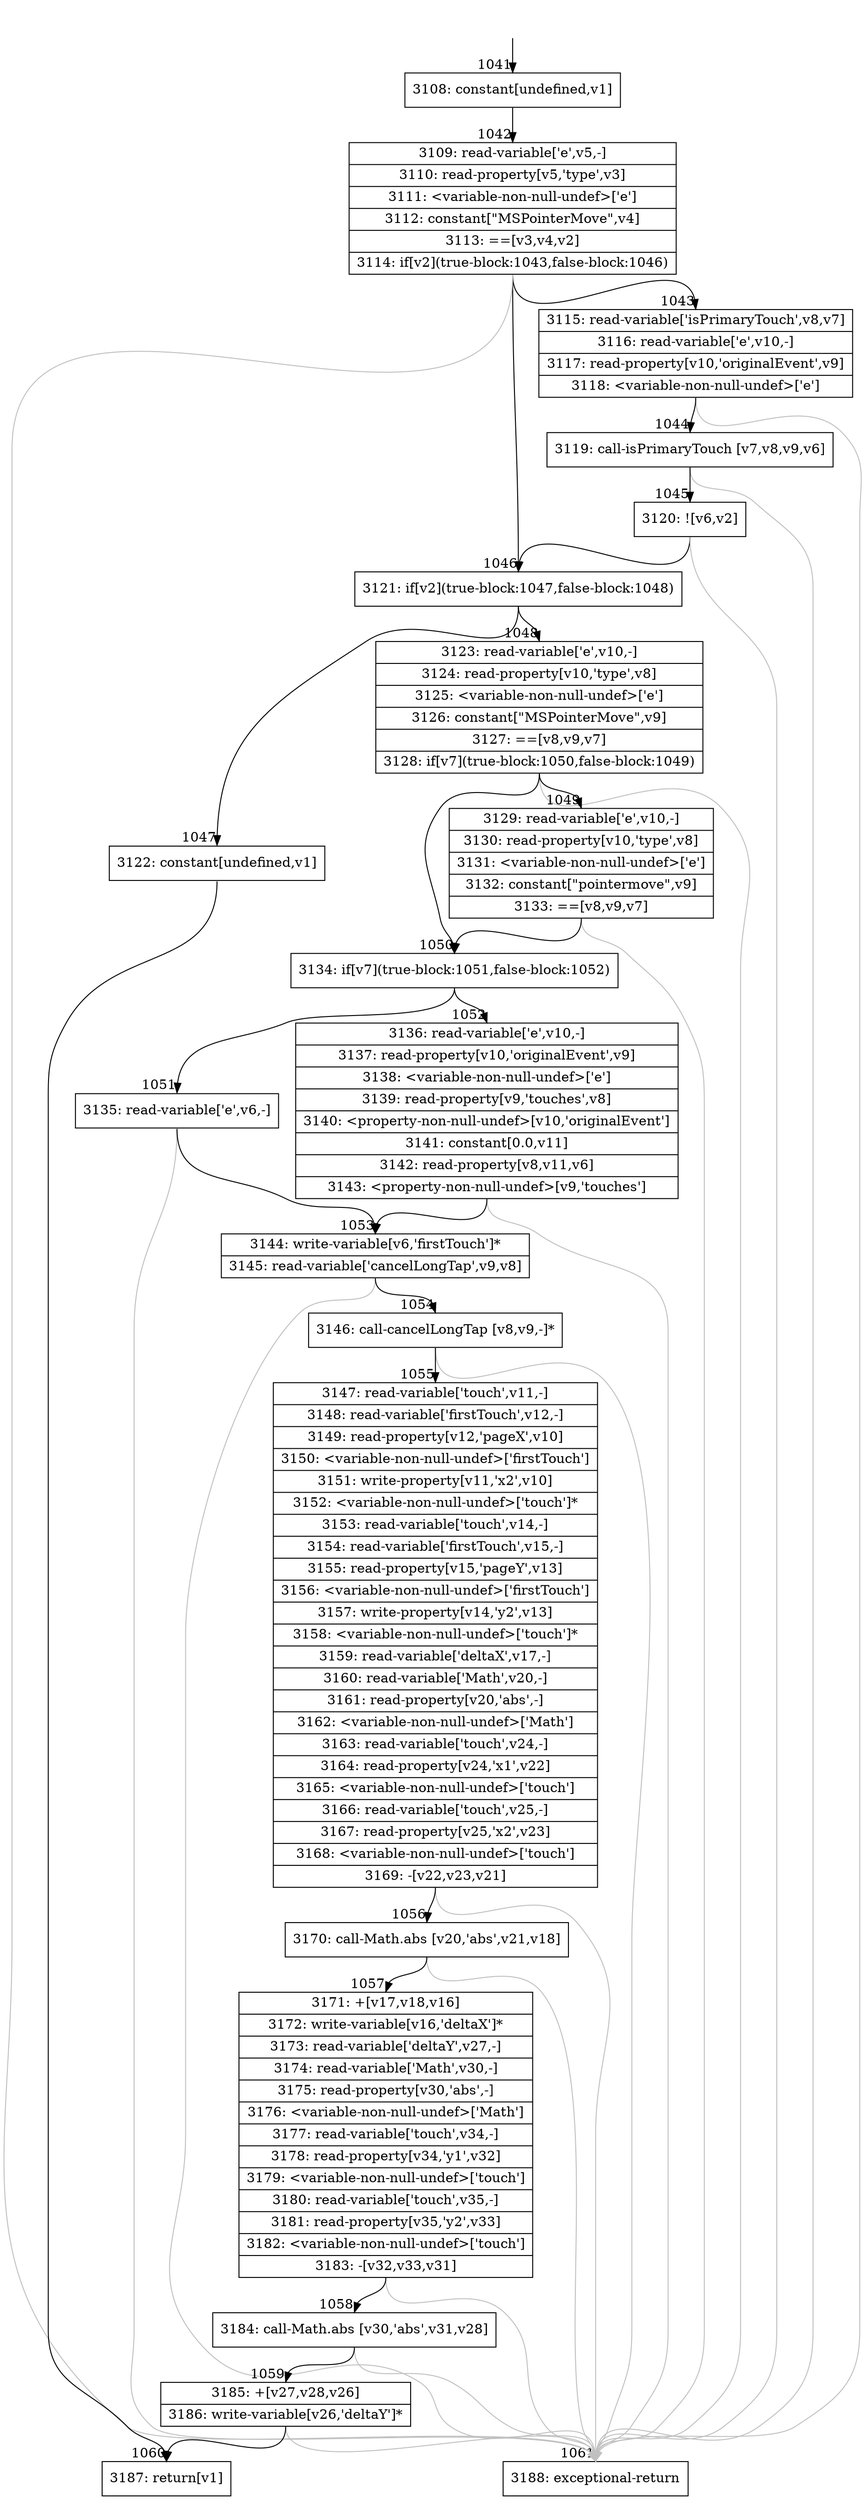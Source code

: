 digraph {
rankdir="TD"
BB_entry83[shape=none,label=""];
BB_entry83 -> BB1041 [tailport=s, headport=n, headlabel="    1041"]
BB1041 [shape=record label="{3108: constant[undefined,v1]}" ] 
BB1041 -> BB1042 [tailport=s, headport=n, headlabel="      1042"]
BB1042 [shape=record label="{3109: read-variable['e',v5,-]|3110: read-property[v5,'type',v3]|3111: \<variable-non-null-undef\>['e']|3112: constant[\"MSPointerMove\",v4]|3113: ==[v3,v4,v2]|3114: if[v2](true-block:1043,false-block:1046)}" ] 
BB1042 -> BB1046 [tailport=s, headport=n, headlabel="      1046"]
BB1042 -> BB1043 [tailport=s, headport=n, headlabel="      1043"]
BB1042 -> BB1061 [tailport=s, headport=n, color=gray, headlabel="      1061"]
BB1043 [shape=record label="{3115: read-variable['isPrimaryTouch',v8,v7]|3116: read-variable['e',v10,-]|3117: read-property[v10,'originalEvent',v9]|3118: \<variable-non-null-undef\>['e']}" ] 
BB1043 -> BB1044 [tailport=s, headport=n, headlabel="      1044"]
BB1043 -> BB1061 [tailport=s, headport=n, color=gray]
BB1044 [shape=record label="{3119: call-isPrimaryTouch [v7,v8,v9,v6]}" ] 
BB1044 -> BB1045 [tailport=s, headport=n, headlabel="      1045"]
BB1044 -> BB1061 [tailport=s, headport=n, color=gray]
BB1045 [shape=record label="{3120: ![v6,v2]}" ] 
BB1045 -> BB1046 [tailport=s, headport=n]
BB1045 -> BB1061 [tailport=s, headport=n, color=gray]
BB1046 [shape=record label="{3121: if[v2](true-block:1047,false-block:1048)}" ] 
BB1046 -> BB1047 [tailport=s, headport=n, headlabel="      1047"]
BB1046 -> BB1048 [tailport=s, headport=n, headlabel="      1048"]
BB1047 [shape=record label="{3122: constant[undefined,v1]}" ] 
BB1047 -> BB1060 [tailport=s, headport=n, headlabel="      1060"]
BB1048 [shape=record label="{3123: read-variable['e',v10,-]|3124: read-property[v10,'type',v8]|3125: \<variable-non-null-undef\>['e']|3126: constant[\"MSPointerMove\",v9]|3127: ==[v8,v9,v7]|3128: if[v7](true-block:1050,false-block:1049)}" ] 
BB1048 -> BB1050 [tailport=s, headport=n, headlabel="      1050"]
BB1048 -> BB1049 [tailport=s, headport=n, headlabel="      1049"]
BB1048 -> BB1061 [tailport=s, headport=n, color=gray]
BB1049 [shape=record label="{3129: read-variable['e',v10,-]|3130: read-property[v10,'type',v8]|3131: \<variable-non-null-undef\>['e']|3132: constant[\"pointermove\",v9]|3133: ==[v8,v9,v7]}" ] 
BB1049 -> BB1050 [tailport=s, headport=n]
BB1049 -> BB1061 [tailport=s, headport=n, color=gray]
BB1050 [shape=record label="{3134: if[v7](true-block:1051,false-block:1052)}" ] 
BB1050 -> BB1051 [tailport=s, headport=n, headlabel="      1051"]
BB1050 -> BB1052 [tailport=s, headport=n, headlabel="      1052"]
BB1051 [shape=record label="{3135: read-variable['e',v6,-]}" ] 
BB1051 -> BB1053 [tailport=s, headport=n, headlabel="      1053"]
BB1051 -> BB1061 [tailport=s, headport=n, color=gray]
BB1052 [shape=record label="{3136: read-variable['e',v10,-]|3137: read-property[v10,'originalEvent',v9]|3138: \<variable-non-null-undef\>['e']|3139: read-property[v9,'touches',v8]|3140: \<property-non-null-undef\>[v10,'originalEvent']|3141: constant[0.0,v11]|3142: read-property[v8,v11,v6]|3143: \<property-non-null-undef\>[v9,'touches']}" ] 
BB1052 -> BB1053 [tailport=s, headport=n]
BB1052 -> BB1061 [tailport=s, headport=n, color=gray]
BB1053 [shape=record label="{3144: write-variable[v6,'firstTouch']*|3145: read-variable['cancelLongTap',v9,v8]}" ] 
BB1053 -> BB1054 [tailport=s, headport=n, headlabel="      1054"]
BB1053 -> BB1061 [tailport=s, headport=n, color=gray]
BB1054 [shape=record label="{3146: call-cancelLongTap [v8,v9,-]*}" ] 
BB1054 -> BB1055 [tailport=s, headport=n, headlabel="      1055"]
BB1054 -> BB1061 [tailport=s, headport=n, color=gray]
BB1055 [shape=record label="{3147: read-variable['touch',v11,-]|3148: read-variable['firstTouch',v12,-]|3149: read-property[v12,'pageX',v10]|3150: \<variable-non-null-undef\>['firstTouch']|3151: write-property[v11,'x2',v10]|3152: \<variable-non-null-undef\>['touch']*|3153: read-variable['touch',v14,-]|3154: read-variable['firstTouch',v15,-]|3155: read-property[v15,'pageY',v13]|3156: \<variable-non-null-undef\>['firstTouch']|3157: write-property[v14,'y2',v13]|3158: \<variable-non-null-undef\>['touch']*|3159: read-variable['deltaX',v17,-]|3160: read-variable['Math',v20,-]|3161: read-property[v20,'abs',-]|3162: \<variable-non-null-undef\>['Math']|3163: read-variable['touch',v24,-]|3164: read-property[v24,'x1',v22]|3165: \<variable-non-null-undef\>['touch']|3166: read-variable['touch',v25,-]|3167: read-property[v25,'x2',v23]|3168: \<variable-non-null-undef\>['touch']|3169: -[v22,v23,v21]}" ] 
BB1055 -> BB1056 [tailport=s, headport=n, headlabel="      1056"]
BB1055 -> BB1061 [tailport=s, headport=n, color=gray]
BB1056 [shape=record label="{3170: call-Math.abs [v20,'abs',v21,v18]}" ] 
BB1056 -> BB1057 [tailport=s, headport=n, headlabel="      1057"]
BB1056 -> BB1061 [tailport=s, headport=n, color=gray]
BB1057 [shape=record label="{3171: +[v17,v18,v16]|3172: write-variable[v16,'deltaX']*|3173: read-variable['deltaY',v27,-]|3174: read-variable['Math',v30,-]|3175: read-property[v30,'abs',-]|3176: \<variable-non-null-undef\>['Math']|3177: read-variable['touch',v34,-]|3178: read-property[v34,'y1',v32]|3179: \<variable-non-null-undef\>['touch']|3180: read-variable['touch',v35,-]|3181: read-property[v35,'y2',v33]|3182: \<variable-non-null-undef\>['touch']|3183: -[v32,v33,v31]}" ] 
BB1057 -> BB1058 [tailport=s, headport=n, headlabel="      1058"]
BB1057 -> BB1061 [tailport=s, headport=n, color=gray]
BB1058 [shape=record label="{3184: call-Math.abs [v30,'abs',v31,v28]}" ] 
BB1058 -> BB1059 [tailport=s, headport=n, headlabel="      1059"]
BB1058 -> BB1061 [tailport=s, headport=n, color=gray]
BB1059 [shape=record label="{3185: +[v27,v28,v26]|3186: write-variable[v26,'deltaY']*}" ] 
BB1059 -> BB1060 [tailport=s, headport=n]
BB1059 -> BB1061 [tailport=s, headport=n, color=gray]
BB1060 [shape=record label="{3187: return[v1]}" ] 
BB1061 [shape=record label="{3188: exceptional-return}" ] 
//#$~ 821
}
